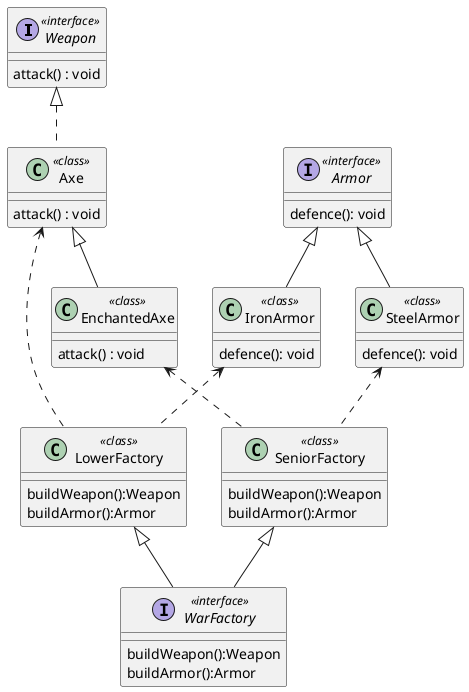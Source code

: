 @startuml
interface Weapon <<interface>>{
    attack() : void
}

class Axe <<class>>{
    attack() : void
}

class EnchantedAxe <<class>>{
 attack() : void
}

interface Armor <<interface>>{
    defence(): void
}

class IronArmor <<class>>{
    defence(): void
}

class SteelArmor <<class>>{
    defence(): void
}

interface WarFactory <<interface>>{
    buildWeapon():Weapon
    buildArmor():Armor
}

class LowerFactory <<class>>{
    buildWeapon():Weapon
    buildArmor():Armor
}
class SeniorFactory <<class>>{
    buildWeapon():Weapon
    buildArmor():Armor
}

Weapon <|.. Axe
Axe <|-- EnchantedAxe

Armor <|-- IronArmor
Armor <|-- SteelArmor

LowerFactory <|-- WarFactory
SeniorFactory <|-- WarFactory

Axe <.. LowerFactory
IronArmor <.. LowerFactory

EnchantedAxe <.. SeniorFactory
SteelArmor <.. SeniorFactory




@enduml